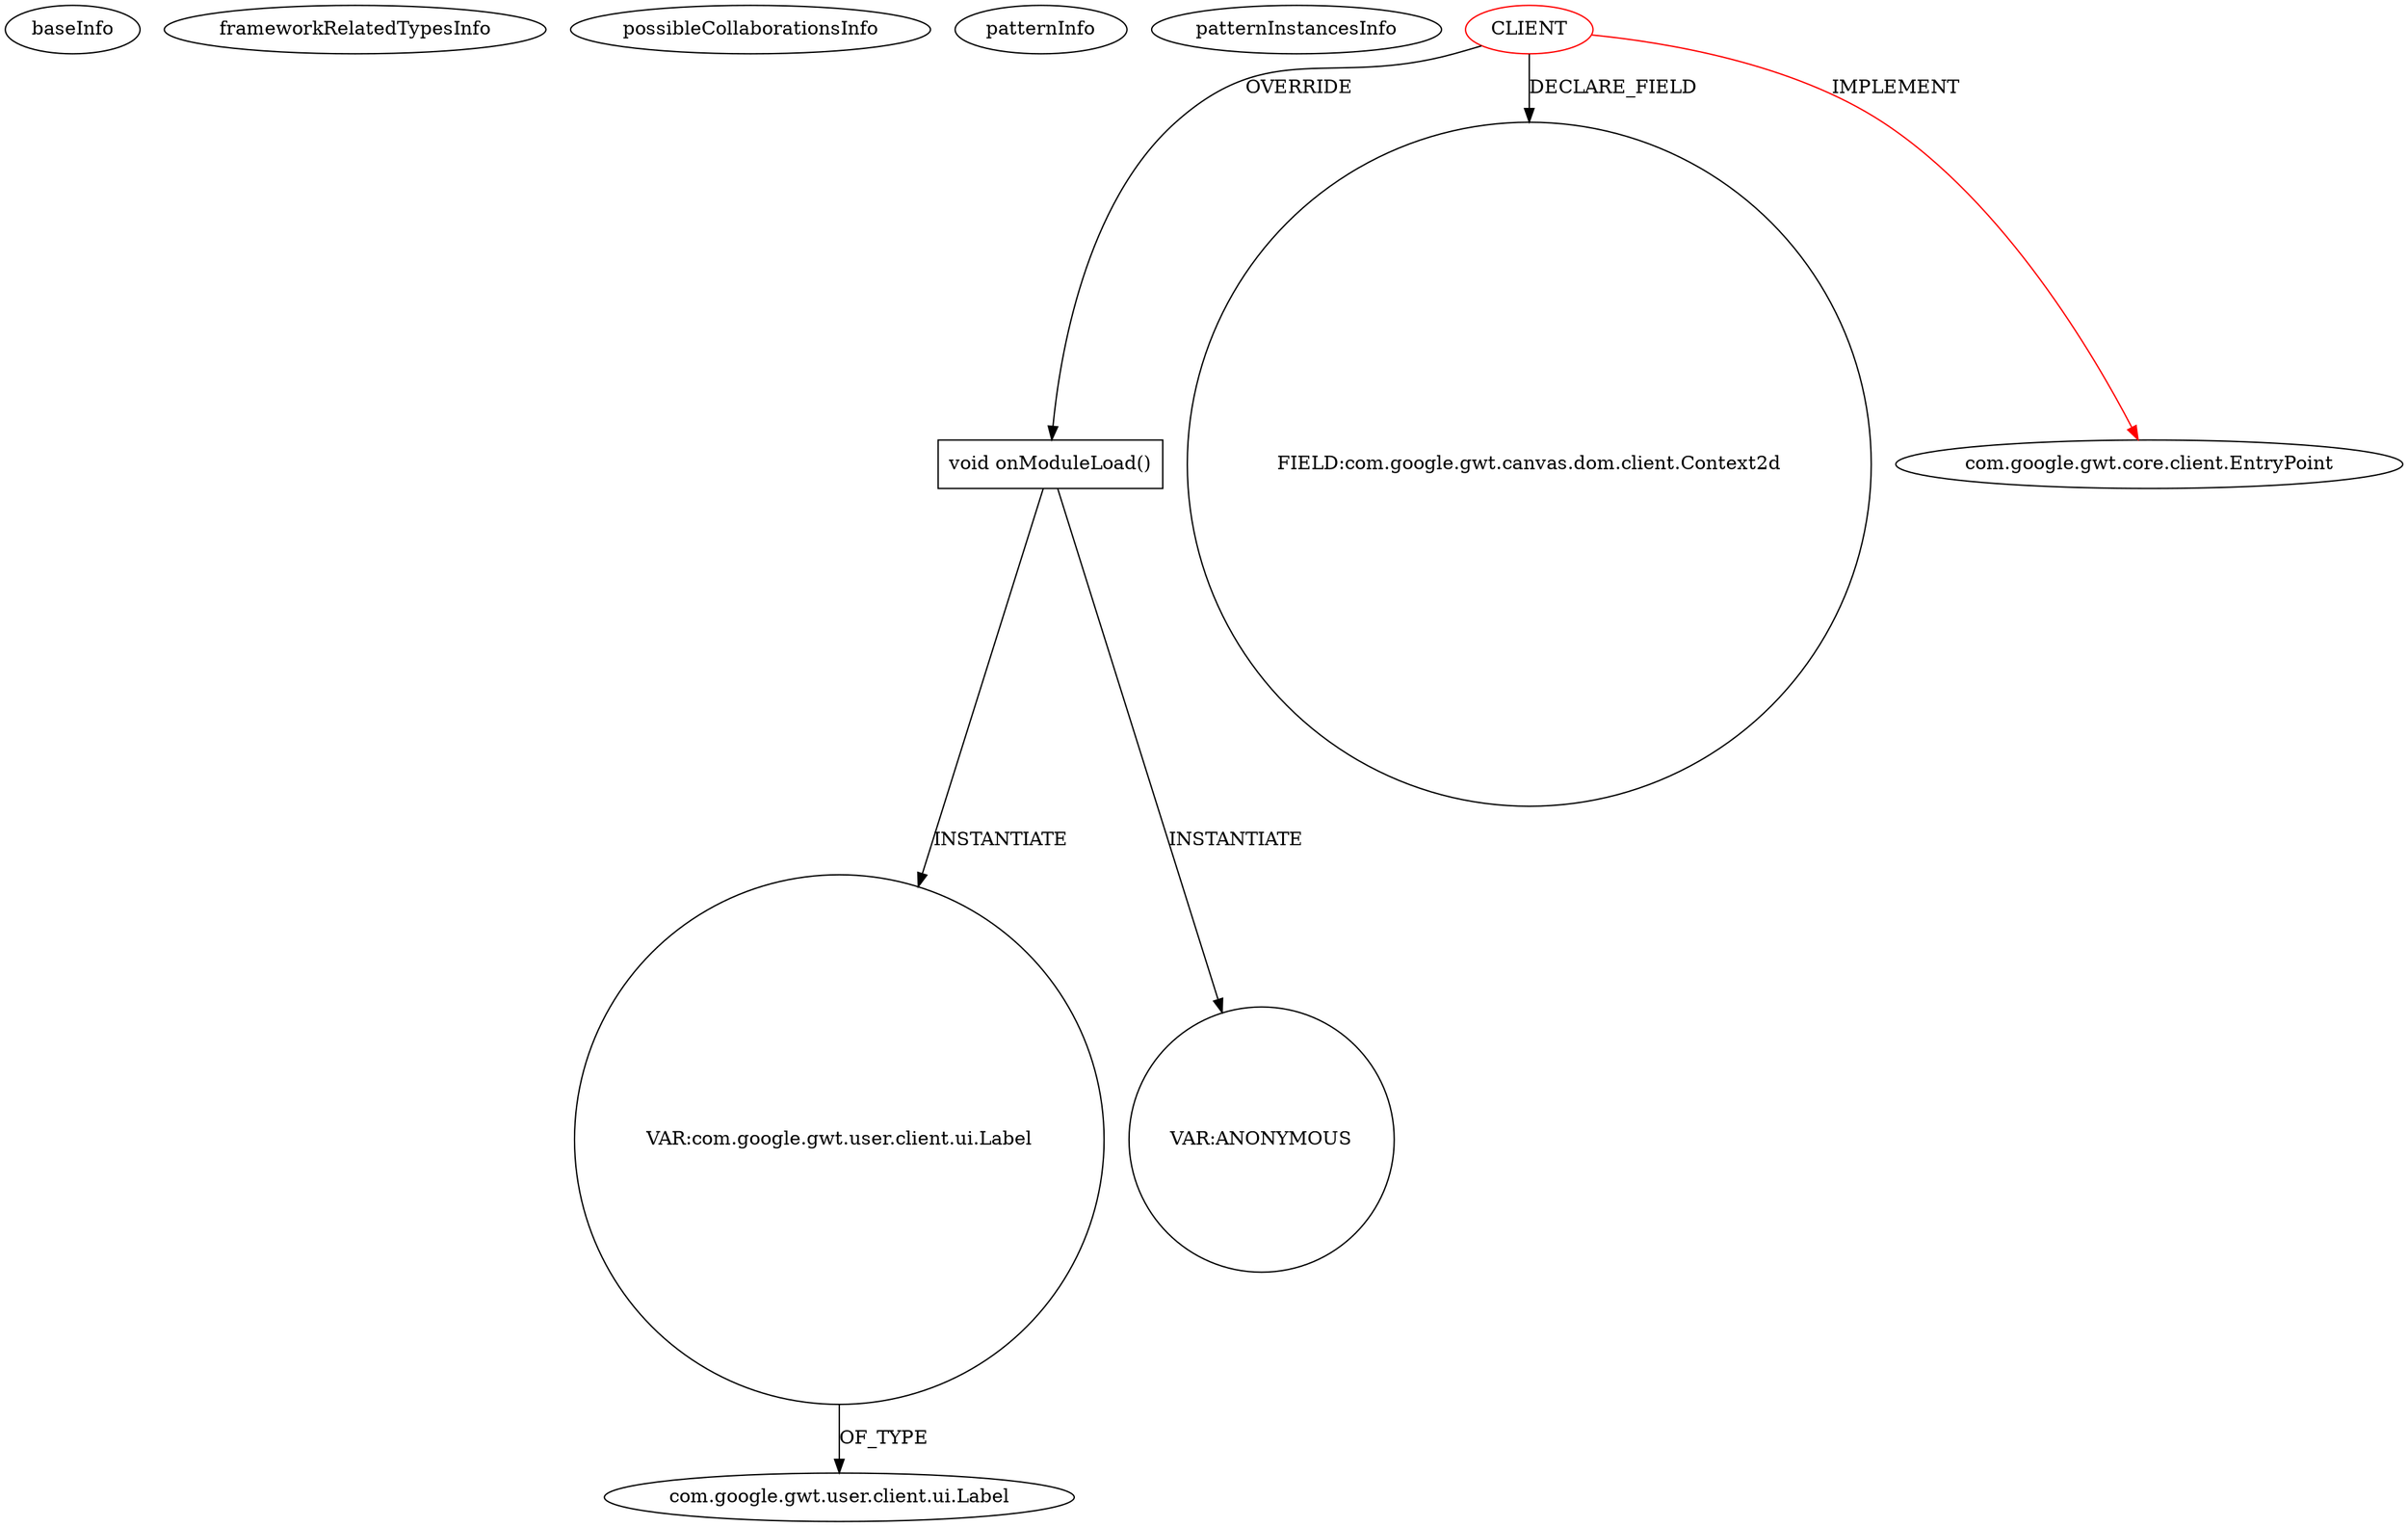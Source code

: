 digraph {
baseInfo[graphId=145,category="pattern",isAnonymous=false,possibleRelation=false]
frameworkRelatedTypesInfo[0="com.google.gwt.core.client.EntryPoint"]
possibleCollaborationsInfo[]
patternInfo[frequency=2.0,patternRootClient=0]
patternInstancesInfo[0="rafalrusin-rbvis~/rafalrusin-rbvis/rbvis-master/src/rbvis/client/Rbvis.java~Rbvis~4325",1="Tok-Erwin~/Tok-Erwin/Erwin-master/src/main/java/erwin/client/Erwin.java~Erwin~388"]
44[label="void onModuleLoad()",vertexType="OVERRIDING_METHOD_DECLARATION",isFrameworkType=false,shape=box]
0[label="CLIENT",vertexType="ROOT_CLIENT_CLASS_DECLARATION",isFrameworkType=false,color=red]
12[label="FIELD:com.google.gwt.canvas.dom.client.Context2d",vertexType="FIELD_DECLARATION",isFrameworkType=false,shape=circle]
66[label="VAR:com.google.gwt.user.client.ui.Label",vertexType="VARIABLE_EXPRESION",isFrameworkType=false,shape=circle]
19[label="com.google.gwt.user.client.ui.Label",vertexType="FRAMEWORK_CLASS_TYPE",isFrameworkType=false]
1[label="com.google.gwt.core.client.EntryPoint",vertexType="FRAMEWORK_INTERFACE_TYPE",isFrameworkType=false]
104[label="VAR:ANONYMOUS",vertexType="VARIABLE_EXPRESION",isFrameworkType=false,shape=circle]
44->104[label="INSTANTIATE"]
0->12[label="DECLARE_FIELD"]
66->19[label="OF_TYPE"]
0->1[label="IMPLEMENT",color=red]
44->66[label="INSTANTIATE"]
0->44[label="OVERRIDE"]
}
